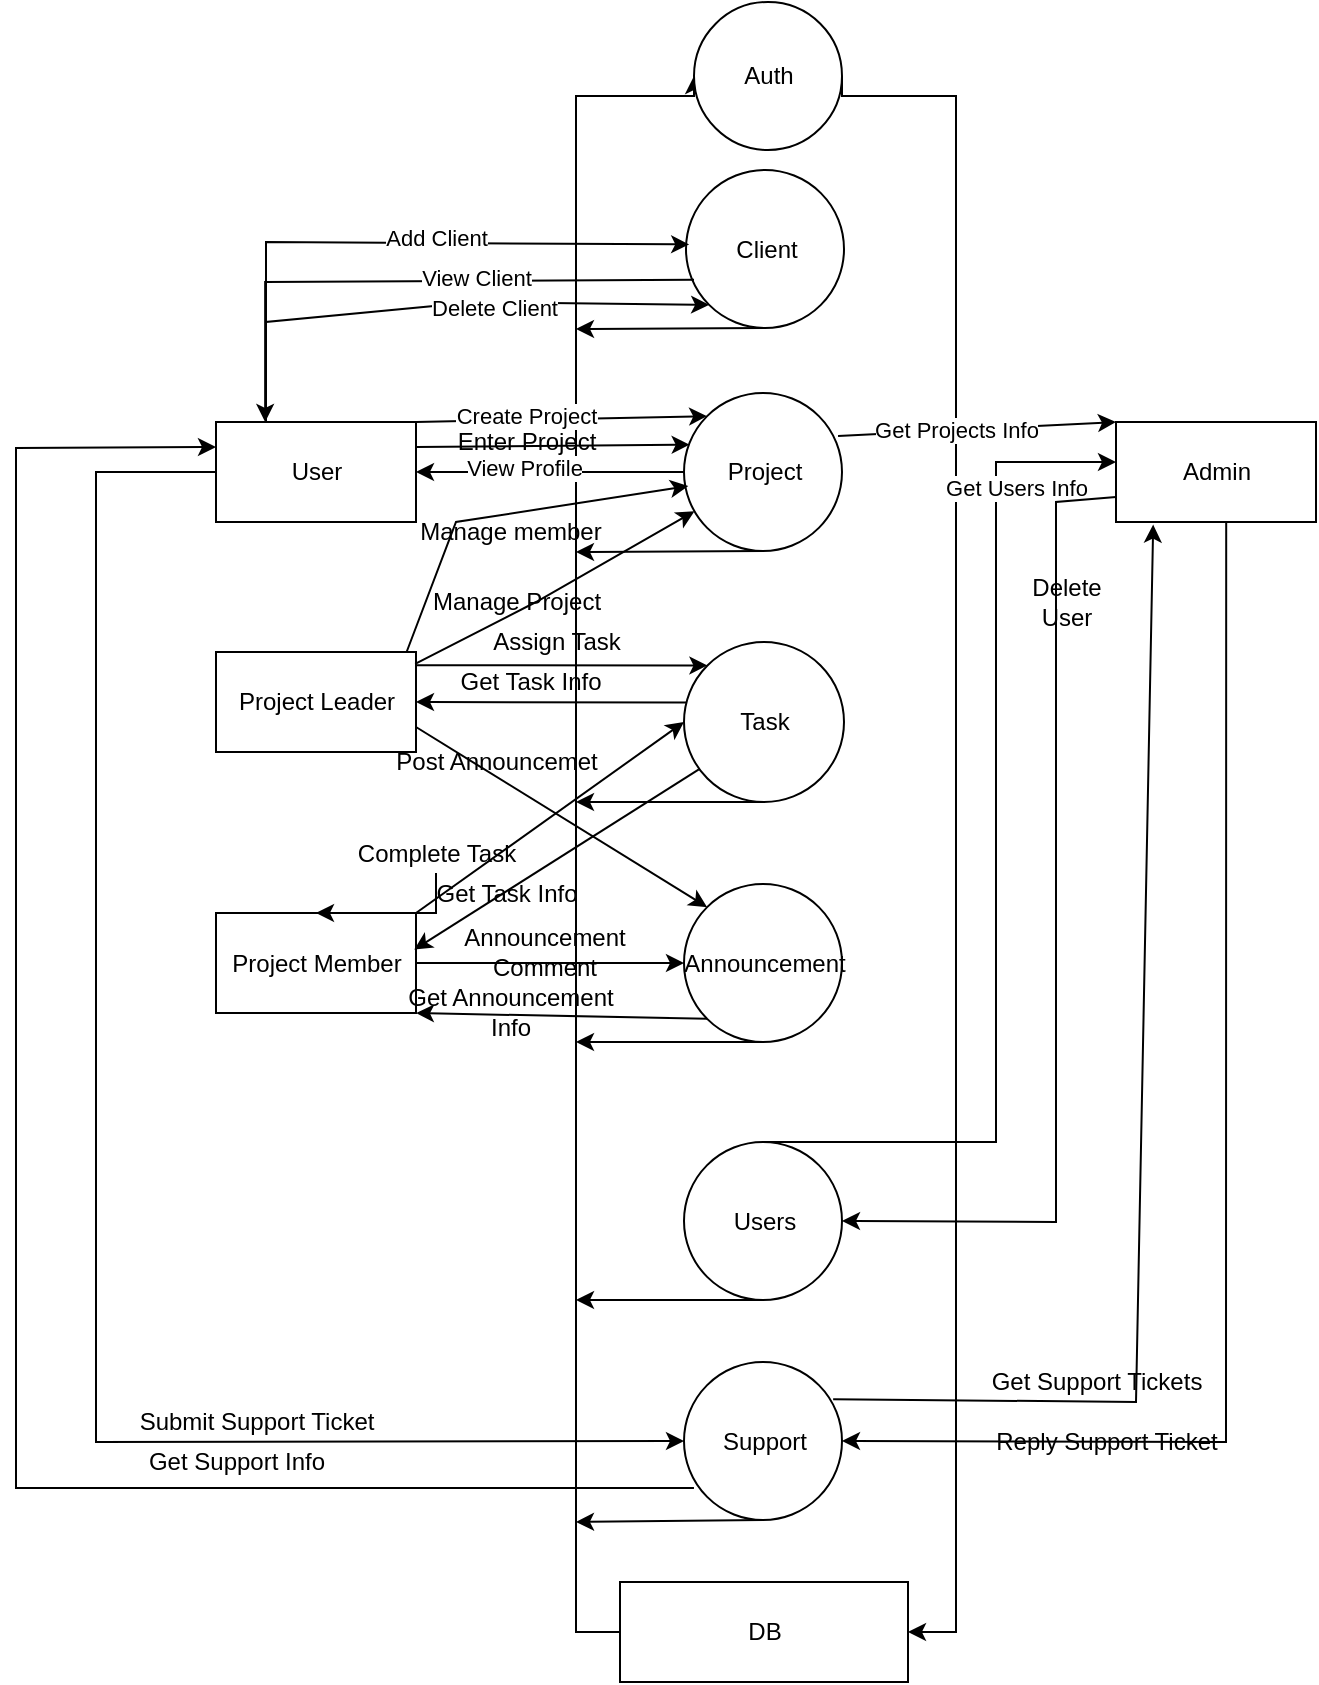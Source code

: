<mxfile version="20.0.1" type="device"><diagram id="JUbuSA2fwkiDPSa3nXlJ" name="Page-1"><mxGraphModel dx="1778" dy="975" grid="1" gridSize="10" guides="1" tooltips="1" connect="1" arrows="1" fold="1" page="1" pageScale="1" pageWidth="827" pageHeight="1169" math="0" shadow="0"><root><mxCell id="0"/><mxCell id="1" parent="0"/><mxCell id="dN8_8fC5MtIOVvuYhK2h-1" value="Project Leader" style="html=1;dashed=0;whitespace=wrap;" parent="1" vertex="1"><mxGeometry x="140" y="325" width="100" height="50" as="geometry"/></mxCell><mxCell id="25RGdxSYwDmztMLPS5x1-1" value="User" style="html=1;dashed=0;whitespace=wrap;" parent="1" vertex="1"><mxGeometry x="140" y="210" width="100" height="50" as="geometry"/></mxCell><mxCell id="25RGdxSYwDmztMLPS5x1-2" value="Project Member" style="html=1;dashed=0;whitespace=wrap;" parent="1" vertex="1"><mxGeometry x="140" y="455.5" width="100" height="50" as="geometry"/></mxCell><mxCell id="25RGdxSYwDmztMLPS5x1-3" value="Admin" style="html=1;dashed=0;whitespace=wrap;" parent="1" vertex="1"><mxGeometry x="590" y="210" width="100" height="50" as="geometry"/></mxCell><mxCell id="25RGdxSYwDmztMLPS5x1-11" style="edgeStyle=orthogonalEdgeStyle;rounded=0;orthogonalLoop=1;jettySize=auto;html=1;exitX=0;exitY=0.5;exitDx=0;exitDy=0;entryX=0;entryY=0.5;entryDx=0;entryDy=0;" parent="1" source="25RGdxSYwDmztMLPS5x1-4" target="25RGdxSYwDmztMLPS5x1-9" edge="1"><mxGeometry relative="1" as="geometry"><mxPoint x="320" y="130" as="targetPoint"/><Array as="points"><mxPoint x="320" y="815"/><mxPoint x="320" y="47"/></Array></mxGeometry></mxCell><mxCell id="25RGdxSYwDmztMLPS5x1-4" value="DB" style="html=1;dashed=0;whitespace=wrap;" parent="1" vertex="1"><mxGeometry x="342" y="790" width="144" height="50" as="geometry"/></mxCell><mxCell id="25RGdxSYwDmztMLPS5x1-6" value="Task" style="shape=ellipse;html=1;dashed=0;whitespace=wrap;aspect=fixed;perimeter=ellipsePerimeter;" parent="1" vertex="1"><mxGeometry x="374" y="320" width="80" height="80" as="geometry"/></mxCell><mxCell id="25RGdxSYwDmztMLPS5x1-7" value="Announcement" style="shape=ellipse;html=1;dashed=0;whitespace=wrap;aspect=fixed;perimeter=ellipsePerimeter;" parent="1" vertex="1"><mxGeometry x="374" y="441" width="79" height="79" as="geometry"/></mxCell><mxCell id="25RGdxSYwDmztMLPS5x1-12" style="edgeStyle=orthogonalEdgeStyle;rounded=0;orthogonalLoop=1;jettySize=auto;html=1;exitX=1;exitY=0.5;exitDx=0;exitDy=0;entryX=1;entryY=0.5;entryDx=0;entryDy=0;" parent="1" source="25RGdxSYwDmztMLPS5x1-9" target="25RGdxSYwDmztMLPS5x1-4" edge="1"><mxGeometry relative="1" as="geometry"><mxPoint x="520" y="700" as="targetPoint"/><Array as="points"><mxPoint x="510" y="47"/><mxPoint x="510" y="815"/></Array></mxGeometry></mxCell><mxCell id="25RGdxSYwDmztMLPS5x1-9" value="Auth" style="shape=ellipse;html=1;dashed=0;whitespace=wrap;aspect=fixed;perimeter=ellipsePerimeter;" parent="1" vertex="1"><mxGeometry x="379" width="74" height="74" as="geometry"/></mxCell><mxCell id="25RGdxSYwDmztMLPS5x1-13" value="Users" style="shape=ellipse;html=1;dashed=0;whitespace=wrap;aspect=fixed;perimeter=ellipsePerimeter;" parent="1" vertex="1"><mxGeometry x="374" y="570" width="79" height="79" as="geometry"/></mxCell><mxCell id="25RGdxSYwDmztMLPS5x1-14" value="Project" style="shape=ellipse;html=1;dashed=0;whitespace=wrap;aspect=fixed;perimeter=ellipsePerimeter;" parent="1" vertex="1"><mxGeometry x="374" y="195.5" width="79" height="79" as="geometry"/></mxCell><mxCell id="25RGdxSYwDmztMLPS5x1-15" value="" style="endArrow=classic;html=1;rounded=0;exitX=1;exitY=0;exitDx=0;exitDy=0;entryX=0;entryY=0;entryDx=0;entryDy=0;" parent="1" source="25RGdxSYwDmztMLPS5x1-1" target="25RGdxSYwDmztMLPS5x1-14" edge="1"><mxGeometry width="50" height="50" relative="1" as="geometry"><mxPoint x="380" y="440" as="sourcePoint"/><mxPoint x="430" y="390" as="targetPoint"/></mxGeometry></mxCell><mxCell id="25RGdxSYwDmztMLPS5x1-16" value="Create Project" style="edgeLabel;html=1;align=center;verticalAlign=middle;resizable=0;points=[];" parent="25RGdxSYwDmztMLPS5x1-15" vertex="1" connectable="0"><mxGeometry x="-0.243" y="2" relative="1" as="geometry"><mxPoint as="offset"/></mxGeometry></mxCell><mxCell id="25RGdxSYwDmztMLPS5x1-19" value="" style="endArrow=classic;html=1;rounded=0;exitX=0.5;exitY=1;exitDx=0;exitDy=0;" parent="1" source="25RGdxSYwDmztMLPS5x1-7" edge="1"><mxGeometry width="50" height="50" relative="1" as="geometry"><mxPoint x="180" y="470" as="sourcePoint"/><mxPoint x="320" y="520" as="targetPoint"/></mxGeometry></mxCell><mxCell id="25RGdxSYwDmztMLPS5x1-22" value="" style="endArrow=classic;html=1;rounded=0;exitX=0.5;exitY=1;exitDx=0;exitDy=0;" parent="1" source="25RGdxSYwDmztMLPS5x1-13" edge="1"><mxGeometry width="50" height="50" relative="1" as="geometry"><mxPoint x="403.5" y="649" as="sourcePoint"/><mxPoint x="320" y="649" as="targetPoint"/></mxGeometry></mxCell><mxCell id="25RGdxSYwDmztMLPS5x1-23" value="" style="endArrow=classic;html=1;rounded=0;exitX=0.5;exitY=1;exitDx=0;exitDy=0;" parent="1" source="25RGdxSYwDmztMLPS5x1-6" edge="1"><mxGeometry width="50" height="50" relative="1" as="geometry"><mxPoint x="423.5" y="530" as="sourcePoint"/><mxPoint x="320" y="400" as="targetPoint"/></mxGeometry></mxCell><mxCell id="25RGdxSYwDmztMLPS5x1-24" value="" style="endArrow=classic;html=1;rounded=0;exitX=0.5;exitY=1;exitDx=0;exitDy=0;" parent="1" source="25RGdxSYwDmztMLPS5x1-14" edge="1"><mxGeometry width="50" height="50" relative="1" as="geometry"><mxPoint x="414" y="280" as="sourcePoint"/><mxPoint x="320" y="275" as="targetPoint"/></mxGeometry></mxCell><mxCell id="25RGdxSYwDmztMLPS5x1-25" value="" style="endArrow=classic;html=1;rounded=0;exitX=0.975;exitY=0.272;exitDx=0;exitDy=0;exitPerimeter=0;entryX=0;entryY=0;entryDx=0;entryDy=0;" parent="1" source="25RGdxSYwDmztMLPS5x1-14" target="25RGdxSYwDmztMLPS5x1-3" edge="1"><mxGeometry width="50" height="50" relative="1" as="geometry"><mxPoint x="570" y="325" as="sourcePoint"/><mxPoint x="590" y="217" as="targetPoint"/></mxGeometry></mxCell><mxCell id="25RGdxSYwDmztMLPS5x1-28" value="Get Projects Info" style="edgeLabel;html=1;align=center;verticalAlign=middle;resizable=0;points=[];" parent="25RGdxSYwDmztMLPS5x1-25" vertex="1" connectable="0"><mxGeometry x="-0.528" y="2" relative="1" as="geometry"><mxPoint x="26" as="offset"/></mxGeometry></mxCell><mxCell id="25RGdxSYwDmztMLPS5x1-26" value="Support" style="shape=ellipse;html=1;dashed=0;whitespace=wrap;aspect=fixed;perimeter=ellipsePerimeter;" parent="1" vertex="1"><mxGeometry x="374" y="680" width="79" height="79" as="geometry"/></mxCell><mxCell id="25RGdxSYwDmztMLPS5x1-27" value="" style="endArrow=classic;html=1;rounded=0;exitX=0.5;exitY=1;exitDx=0;exitDy=0;" parent="1" source="25RGdxSYwDmztMLPS5x1-26" edge="1"><mxGeometry width="50" height="50" relative="1" as="geometry"><mxPoint x="423.5" y="659" as="sourcePoint"/><mxPoint x="320" y="760" as="targetPoint"/></mxGeometry></mxCell><mxCell id="25RGdxSYwDmztMLPS5x1-29" value="" style="endArrow=classic;html=1;rounded=0;exitX=0.5;exitY=0;exitDx=0;exitDy=0;" parent="1" source="25RGdxSYwDmztMLPS5x1-13" edge="1"><mxGeometry width="50" height="50" relative="1" as="geometry"><mxPoint x="300" y="470" as="sourcePoint"/><mxPoint x="590" y="230" as="targetPoint"/><Array as="points"><mxPoint x="530" y="570"/><mxPoint x="530" y="230"/></Array></mxGeometry></mxCell><mxCell id="25RGdxSYwDmztMLPS5x1-30" value="Get Users Info" style="edgeLabel;html=1;align=center;verticalAlign=middle;resizable=0;points=[];" parent="25RGdxSYwDmztMLPS5x1-29" vertex="1" connectable="0"><mxGeometry x="0.112" y="-1" relative="1" as="geometry"><mxPoint x="9" y="-157" as="offset"/></mxGeometry></mxCell><mxCell id="25RGdxSYwDmztMLPS5x1-31" value="" style="endArrow=classic;html=1;rounded=0;exitX=0.944;exitY=0.235;exitDx=0;exitDy=0;exitPerimeter=0;entryX=0.186;entryY=1.026;entryDx=0;entryDy=0;entryPerimeter=0;" parent="1" source="25RGdxSYwDmztMLPS5x1-26" target="25RGdxSYwDmztMLPS5x1-3" edge="1"><mxGeometry width="50" height="50" relative="1" as="geometry"><mxPoint x="300" y="570" as="sourcePoint"/><mxPoint x="670" y="310" as="targetPoint"/><Array as="points"><mxPoint x="600" y="700"/></Array></mxGeometry></mxCell><mxCell id="25RGdxSYwDmztMLPS5x1-32" value="Get Support Tickets" style="text;html=1;align=center;verticalAlign=middle;resizable=0;points=[];autosize=1;strokeColor=none;fillColor=none;" parent="1" vertex="1"><mxGeometry x="520" y="680" width="120" height="20" as="geometry"/></mxCell><mxCell id="25RGdxSYwDmztMLPS5x1-33" value="" style="endArrow=classic;html=1;rounded=0;exitX=0.551;exitY=0.999;exitDx=0;exitDy=0;exitPerimeter=0;entryX=1;entryY=0.5;entryDx=0;entryDy=0;" parent="1" source="25RGdxSYwDmztMLPS5x1-3" target="25RGdxSYwDmztMLPS5x1-26" edge="1"><mxGeometry width="50" height="50" relative="1" as="geometry"><mxPoint x="380" y="520" as="sourcePoint"/><mxPoint x="430" y="470" as="targetPoint"/><Array as="points"><mxPoint x="645" y="720"/></Array></mxGeometry></mxCell><mxCell id="25RGdxSYwDmztMLPS5x1-34" value="Reply Support Ticket" style="text;html=1;align=center;verticalAlign=middle;resizable=0;points=[];autosize=1;strokeColor=none;fillColor=none;" parent="1" vertex="1"><mxGeometry x="520" y="709.5" width="130" height="20" as="geometry"/></mxCell><mxCell id="25RGdxSYwDmztMLPS5x1-35" value="" style="endArrow=classic;html=1;rounded=0;exitX=1;exitY=0.25;exitDx=0;exitDy=0;entryX=0.036;entryY=0.327;entryDx=0;entryDy=0;entryPerimeter=0;" parent="1" source="25RGdxSYwDmztMLPS5x1-1" target="25RGdxSYwDmztMLPS5x1-14" edge="1"><mxGeometry width="50" height="50" relative="1" as="geometry"><mxPoint x="380" y="380" as="sourcePoint"/><mxPoint x="430" y="330" as="targetPoint"/></mxGeometry></mxCell><mxCell id="25RGdxSYwDmztMLPS5x1-36" value="Enter Project" style="text;html=1;align=center;verticalAlign=middle;resizable=0;points=[];autosize=1;strokeColor=none;fillColor=none;" parent="1" vertex="1"><mxGeometry x="250" y="210" width="90" height="20" as="geometry"/></mxCell><mxCell id="25RGdxSYwDmztMLPS5x1-41" value="" style="endArrow=classic;html=1;rounded=0;exitX=0;exitY=0.5;exitDx=0;exitDy=0;entryX=1;entryY=0.5;entryDx=0;entryDy=0;" parent="1" source="25RGdxSYwDmztMLPS5x1-14" target="25RGdxSYwDmztMLPS5x1-1" edge="1"><mxGeometry width="50" height="50" relative="1" as="geometry"><mxPoint x="380" y="360" as="sourcePoint"/><mxPoint x="430" y="310" as="targetPoint"/></mxGeometry></mxCell><mxCell id="25RGdxSYwDmztMLPS5x1-42" value="View Profile" style="edgeLabel;html=1;align=center;verticalAlign=middle;resizable=0;points=[];" parent="25RGdxSYwDmztMLPS5x1-41" vertex="1" connectable="0"><mxGeometry x="0.256" y="-2" relative="1" as="geometry"><mxPoint x="4" as="offset"/></mxGeometry></mxCell><mxCell id="25RGdxSYwDmztMLPS5x1-46" value="" style="endArrow=classic;html=1;rounded=0;exitX=0.954;exitY=-0.005;exitDx=0;exitDy=0;exitPerimeter=0;entryX=0.027;entryY=0.589;entryDx=0;entryDy=0;entryPerimeter=0;" parent="1" source="dN8_8fC5MtIOVvuYhK2h-1" target="25RGdxSYwDmztMLPS5x1-14" edge="1"><mxGeometry width="50" height="50" relative="1" as="geometry"><mxPoint x="380" y="420" as="sourcePoint"/><mxPoint x="430" y="370" as="targetPoint"/><Array as="points"><mxPoint x="260" y="260"/></Array></mxGeometry></mxCell><mxCell id="25RGdxSYwDmztMLPS5x1-47" value="Manage member" style="text;html=1;align=center;verticalAlign=middle;resizable=0;points=[];autosize=1;strokeColor=none;fillColor=none;" parent="1" vertex="1"><mxGeometry x="232" y="254.5" width="110" height="20" as="geometry"/></mxCell><mxCell id="25RGdxSYwDmztMLPS5x1-49" value="" style="endArrow=classic;html=1;rounded=0;exitX=0.996;exitY=0.119;exitDx=0;exitDy=0;exitPerimeter=0;" parent="1" source="dN8_8fC5MtIOVvuYhK2h-1" target="25RGdxSYwDmztMLPS5x1-14" edge="1"><mxGeometry width="50" height="50" relative="1" as="geometry"><mxPoint x="380" y="420" as="sourcePoint"/><mxPoint x="430" y="370" as="targetPoint"/><Array as="points"><mxPoint x="300" y="300"/></Array></mxGeometry></mxCell><mxCell id="25RGdxSYwDmztMLPS5x1-50" value="Manage Project" style="text;html=1;align=center;verticalAlign=middle;resizable=0;points=[];autosize=1;strokeColor=none;fillColor=none;" parent="1" vertex="1"><mxGeometry x="240" y="290" width="100" height="20" as="geometry"/></mxCell><mxCell id="25RGdxSYwDmztMLPS5x1-51" value="" style="endArrow=classic;html=1;rounded=0;exitX=0.996;exitY=0.133;exitDx=0;exitDy=0;entryX=0;entryY=0;entryDx=0;entryDy=0;exitPerimeter=0;" parent="1" source="dN8_8fC5MtIOVvuYhK2h-1" target="25RGdxSYwDmztMLPS5x1-6" edge="1"><mxGeometry width="50" height="50" relative="1" as="geometry"><mxPoint x="380" y="420" as="sourcePoint"/><mxPoint x="430" y="370" as="targetPoint"/></mxGeometry></mxCell><mxCell id="25RGdxSYwDmztMLPS5x1-52" value="Assign Task" style="text;html=1;align=center;verticalAlign=middle;resizable=0;points=[];autosize=1;strokeColor=none;fillColor=none;" parent="1" vertex="1"><mxGeometry x="270" y="310" width="80" height="20" as="geometry"/></mxCell><mxCell id="25RGdxSYwDmztMLPS5x1-55" value="" style="endArrow=classic;html=1;rounded=0;exitX=0.016;exitY=0.378;exitDx=0;exitDy=0;exitPerimeter=0;" parent="1" source="25RGdxSYwDmztMLPS5x1-6" edge="1"><mxGeometry width="50" height="50" relative="1" as="geometry"><mxPoint x="370" y="350" as="sourcePoint"/><mxPoint x="240" y="350" as="targetPoint"/></mxGeometry></mxCell><mxCell id="25RGdxSYwDmztMLPS5x1-56" value="Get Task Info" style="text;html=1;align=center;verticalAlign=middle;resizable=0;points=[];autosize=1;strokeColor=none;fillColor=none;" parent="1" vertex="1"><mxGeometry x="252" y="330" width="90" height="20" as="geometry"/></mxCell><mxCell id="25RGdxSYwDmztMLPS5x1-61" value="" style="endArrow=classic;html=1;rounded=0;exitX=1;exitY=0.75;exitDx=0;exitDy=0;entryX=0;entryY=0;entryDx=0;entryDy=0;" parent="1" source="dN8_8fC5MtIOVvuYhK2h-1" target="25RGdxSYwDmztMLPS5x1-7" edge="1"><mxGeometry width="50" height="50" relative="1" as="geometry"><mxPoint x="360" y="410" as="sourcePoint"/><mxPoint x="410" y="360" as="targetPoint"/></mxGeometry></mxCell><mxCell id="25RGdxSYwDmztMLPS5x1-62" value="" style="endArrow=classic;html=1;rounded=0;exitX=1;exitY=0;exitDx=0;exitDy=0;entryX=0;entryY=0.5;entryDx=0;entryDy=0;" parent="1" source="25RGdxSYwDmztMLPS5x1-2" target="25RGdxSYwDmztMLPS5x1-6" edge="1"><mxGeometry width="50" height="50" relative="1" as="geometry"><mxPoint x="360" y="410" as="sourcePoint"/><mxPoint x="410" y="360" as="targetPoint"/></mxGeometry></mxCell><mxCell id="25RGdxSYwDmztMLPS5x1-75" value="" style="edgeStyle=orthogonalEdgeStyle;rounded=0;orthogonalLoop=1;jettySize=auto;html=1;" parent="1" source="25RGdxSYwDmztMLPS5x1-63" target="25RGdxSYwDmztMLPS5x1-2" edge="1"><mxGeometry relative="1" as="geometry"/></mxCell><mxCell id="25RGdxSYwDmztMLPS5x1-63" value="Complete Task" style="text;html=1;align=center;verticalAlign=middle;resizable=0;points=[];autosize=1;strokeColor=none;fillColor=none;" parent="1" vertex="1"><mxGeometry x="200" y="415.5" width="100" height="20" as="geometry"/></mxCell><mxCell id="25RGdxSYwDmztMLPS5x1-64" value="Post Announcemet" style="text;html=1;align=center;verticalAlign=middle;resizable=0;points=[];autosize=1;strokeColor=none;fillColor=none;" parent="1" vertex="1"><mxGeometry x="220" y="370" width="120" height="20" as="geometry"/></mxCell><mxCell id="25RGdxSYwDmztMLPS5x1-65" value="" style="endArrow=classic;html=1;rounded=0;exitX=0.093;exitY=0.796;exitDx=0;exitDy=0;exitPerimeter=0;entryX=0.991;entryY=0.366;entryDx=0;entryDy=0;entryPerimeter=0;" parent="1" source="25RGdxSYwDmztMLPS5x1-6" target="25RGdxSYwDmztMLPS5x1-2" edge="1"><mxGeometry width="50" height="50" relative="1" as="geometry"><mxPoint x="350" y="420" as="sourcePoint"/><mxPoint x="400" y="370" as="targetPoint"/></mxGeometry></mxCell><mxCell id="25RGdxSYwDmztMLPS5x1-66" value="Get Task Info" style="text;html=1;align=center;verticalAlign=middle;resizable=0;points=[];autosize=1;strokeColor=none;fillColor=none;" parent="1" vertex="1"><mxGeometry x="240" y="435.5" width="90" height="20" as="geometry"/></mxCell><mxCell id="25RGdxSYwDmztMLPS5x1-67" value="" style="endArrow=classic;html=1;rounded=0;exitX=1;exitY=0.5;exitDx=0;exitDy=0;" parent="1" source="25RGdxSYwDmztMLPS5x1-2" target="25RGdxSYwDmztMLPS5x1-7" edge="1"><mxGeometry width="50" height="50" relative="1" as="geometry"><mxPoint x="360" y="410" as="sourcePoint"/><mxPoint x="410" y="360" as="targetPoint"/></mxGeometry></mxCell><mxCell id="25RGdxSYwDmztMLPS5x1-68" value="&lt;div&gt;Announcement &lt;br&gt;&lt;/div&gt;&lt;div&gt;Comment&lt;/div&gt;" style="text;html=1;align=center;verticalAlign=middle;resizable=0;points=[];autosize=1;strokeColor=none;fillColor=none;" parent="1" vertex="1"><mxGeometry x="254" y="460" width="100" height="30" as="geometry"/></mxCell><mxCell id="25RGdxSYwDmztMLPS5x1-69" value="" style="endArrow=classic;html=1;rounded=0;exitX=0;exitY=1;exitDx=0;exitDy=0;entryX=1;entryY=1;entryDx=0;entryDy=0;" parent="1" source="25RGdxSYwDmztMLPS5x1-7" target="25RGdxSYwDmztMLPS5x1-2" edge="1"><mxGeometry width="50" height="50" relative="1" as="geometry"><mxPoint x="360" y="410" as="sourcePoint"/><mxPoint x="240" y="490" as="targetPoint"/></mxGeometry></mxCell><mxCell id="25RGdxSYwDmztMLPS5x1-71" value="&lt;div&gt;Get Announcement&lt;/div&gt;&lt;div&gt;Info&lt;br&gt;&lt;/div&gt;" style="text;html=1;align=center;verticalAlign=middle;resizable=0;points=[];autosize=1;strokeColor=none;fillColor=none;" parent="1" vertex="1"><mxGeometry x="227" y="490" width="120" height="30" as="geometry"/></mxCell><mxCell id="25RGdxSYwDmztMLPS5x1-74" value="" style="endArrow=classic;html=1;rounded=0;exitX=0;exitY=0.5;exitDx=0;exitDy=0;entryX=0;entryY=0.5;entryDx=0;entryDy=0;" parent="1" source="25RGdxSYwDmztMLPS5x1-1" target="25RGdxSYwDmztMLPS5x1-26" edge="1"><mxGeometry width="50" height="50" relative="1" as="geometry"><mxPoint x="360" y="340" as="sourcePoint"/><mxPoint x="60" y="320" as="targetPoint"/><Array as="points"><mxPoint x="80" y="235"/><mxPoint x="80" y="720"/></Array></mxGeometry></mxCell><mxCell id="25RGdxSYwDmztMLPS5x1-76" value="Submit Support Ticket" style="text;html=1;align=center;verticalAlign=middle;resizable=0;points=[];autosize=1;strokeColor=none;fillColor=none;" parent="1" vertex="1"><mxGeometry x="90" y="700" width="140" height="20" as="geometry"/></mxCell><mxCell id="25RGdxSYwDmztMLPS5x1-77" value="" style="endArrow=classic;html=1;rounded=0;exitX=0.063;exitY=0.797;exitDx=0;exitDy=0;exitPerimeter=0;entryX=0;entryY=0.25;entryDx=0;entryDy=0;" parent="1" source="25RGdxSYwDmztMLPS5x1-26" target="25RGdxSYwDmztMLPS5x1-1" edge="1"><mxGeometry width="50" height="50" relative="1" as="geometry"><mxPoint x="350" y="470" as="sourcePoint"/><mxPoint x="30" y="743" as="targetPoint"/><Array as="points"><mxPoint x="40" y="743"/><mxPoint x="40" y="223"/></Array></mxGeometry></mxCell><mxCell id="25RGdxSYwDmztMLPS5x1-78" value="Get Support Info" style="text;html=1;align=center;verticalAlign=middle;resizable=0;points=[];autosize=1;strokeColor=none;fillColor=none;" parent="1" vertex="1"><mxGeometry x="100" y="720" width="100" height="20" as="geometry"/></mxCell><mxCell id="25RGdxSYwDmztMLPS5x1-79" value="" style="endArrow=classic;html=1;rounded=0;exitX=0;exitY=0.75;exitDx=0;exitDy=0;entryX=1;entryY=0.5;entryDx=0;entryDy=0;" parent="1" source="25RGdxSYwDmztMLPS5x1-3" target="25RGdxSYwDmztMLPS5x1-13" edge="1"><mxGeometry width="50" height="50" relative="1" as="geometry"><mxPoint x="350" y="470" as="sourcePoint"/><mxPoint x="400" y="420" as="targetPoint"/><Array as="points"><mxPoint x="560" y="250"/><mxPoint x="560" y="610"/></Array></mxGeometry></mxCell><mxCell id="25RGdxSYwDmztMLPS5x1-81" value="&lt;div&gt;Delete&lt;/div&gt;&lt;div&gt;User&lt;br&gt;&lt;/div&gt;" style="text;html=1;align=center;verticalAlign=middle;resizable=0;points=[];autosize=1;strokeColor=none;fillColor=none;" parent="1" vertex="1"><mxGeometry x="540" y="285" width="50" height="30" as="geometry"/></mxCell><mxCell id="4U9n3KJXrpFJhCUqSiYy-1" value="Client" style="shape=ellipse;html=1;dashed=0;whitespace=wrap;aspect=fixed;perimeter=ellipsePerimeter;" vertex="1" parent="1"><mxGeometry x="375" y="84" width="79" height="79" as="geometry"/></mxCell><mxCell id="4U9n3KJXrpFJhCUqSiYy-2" value="" style="endArrow=classic;html=1;rounded=0;exitX=0.25;exitY=0;exitDx=0;exitDy=0;entryX=0.02;entryY=0.471;entryDx=0;entryDy=0;entryPerimeter=0;" edge="1" parent="1" source="25RGdxSYwDmztMLPS5x1-1" target="4U9n3KJXrpFJhCUqSiYy-1"><mxGeometry width="50" height="50" relative="1" as="geometry"><mxPoint x="237.22" y="163" as="sourcePoint"/><mxPoint x="370" y="120" as="targetPoint"/><Array as="points"><mxPoint x="165" y="120"/></Array></mxGeometry></mxCell><mxCell id="4U9n3KJXrpFJhCUqSiYy-3" value="Add Client" style="edgeLabel;html=1;align=center;verticalAlign=middle;resizable=0;points=[];" vertex="1" connectable="0" parent="4U9n3KJXrpFJhCUqSiYy-2"><mxGeometry x="-0.243" y="2" relative="1" as="geometry"><mxPoint x="61" as="offset"/></mxGeometry></mxCell><mxCell id="4U9n3KJXrpFJhCUqSiYy-6" value="" style="endArrow=classic;html=1;rounded=0;exitX=0.056;exitY=0.694;exitDx=0;exitDy=0;entryX=0.25;entryY=0;entryDx=0;entryDy=0;exitPerimeter=0;" edge="1" parent="1"><mxGeometry width="50" height="50" relative="1" as="geometry"><mxPoint x="379.004" y="138.826" as="sourcePoint"/><mxPoint x="164.58" y="210" as="targetPoint"/><Array as="points"><mxPoint x="164.58" y="140"/></Array></mxGeometry></mxCell><mxCell id="4U9n3KJXrpFJhCUqSiYy-7" value="View Client" style="edgeLabel;html=1;align=center;verticalAlign=middle;resizable=0;points=[];" vertex="1" connectable="0" parent="4U9n3KJXrpFJhCUqSiYy-6"><mxGeometry x="0.256" y="-2" relative="1" as="geometry"><mxPoint x="69" as="offset"/></mxGeometry></mxCell><mxCell id="4U9n3KJXrpFJhCUqSiYy-8" value="" style="endArrow=classic;html=1;rounded=0;exitX=0.5;exitY=1;exitDx=0;exitDy=0;" edge="1" parent="1"><mxGeometry width="50" height="50" relative="1" as="geometry"><mxPoint x="413.5" y="163" as="sourcePoint"/><mxPoint x="320" y="163.5" as="targetPoint"/></mxGeometry></mxCell><mxCell id="4U9n3KJXrpFJhCUqSiYy-9" value="" style="endArrow=classic;html=1;rounded=0;exitX=0.25;exitY=0;exitDx=0;exitDy=0;entryX=0;entryY=1;entryDx=0;entryDy=0;" edge="1" parent="1" source="25RGdxSYwDmztMLPS5x1-1" target="4U9n3KJXrpFJhCUqSiYy-1"><mxGeometry width="50" height="50" relative="1" as="geometry"><mxPoint x="175" y="220" as="sourcePoint"/><mxPoint x="386.58" y="131.209" as="targetPoint"/><Array as="points"><mxPoint x="165" y="160"/><mxPoint x="270" y="150"/></Array></mxGeometry></mxCell><mxCell id="4U9n3KJXrpFJhCUqSiYy-10" value="Delete Client" style="edgeLabel;html=1;align=center;verticalAlign=middle;resizable=0;points=[];" vertex="1" connectable="0" parent="4U9n3KJXrpFJhCUqSiYy-9"><mxGeometry x="-0.243" y="2" relative="1" as="geometry"><mxPoint x="61" as="offset"/></mxGeometry></mxCell></root></mxGraphModel></diagram></mxfile>